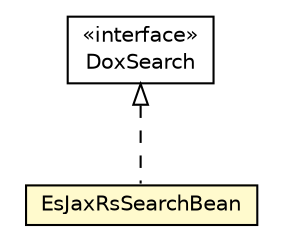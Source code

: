 #!/usr/local/bin/dot
#
# Class diagram 
# Generated by UMLGraph version R5_6-24-gf6e263 (http://www.umlgraph.org/)
#

digraph G {
	edge [fontname="Helvetica",fontsize=10,labelfontname="Helvetica",labelfontsize=10];
	node [fontname="Helvetica",fontsize=10,shape=plaintext];
	nodesep=0.25;
	ranksep=0.5;
	// net.trajano.doxdb.ejb.DoxSearch
	c1354 [label=<<table title="net.trajano.doxdb.ejb.DoxSearch" border="0" cellborder="1" cellspacing="0" cellpadding="2" port="p" href="./DoxSearch.html">
		<tr><td><table border="0" cellspacing="0" cellpadding="1">
<tr><td align="center" balign="center"> &#171;interface&#187; </td></tr>
<tr><td align="center" balign="center"> DoxSearch </td></tr>
		</table></td></tr>
		</table>>, URL="./DoxSearch.html", fontname="Helvetica", fontcolor="black", fontsize=10.0];
	// net.trajano.doxdb.ejb.EsJaxRsSearchBean
	c1356 [label=<<table title="net.trajano.doxdb.ejb.EsJaxRsSearchBean" border="0" cellborder="1" cellspacing="0" cellpadding="2" port="p" bgcolor="lemonChiffon" href="./EsJaxRsSearchBean.html">
		<tr><td><table border="0" cellspacing="0" cellpadding="1">
<tr><td align="center" balign="center"> EsJaxRsSearchBean </td></tr>
		</table></td></tr>
		</table>>, URL="./EsJaxRsSearchBean.html", fontname="Helvetica", fontcolor="black", fontsize=10.0];
	//net.trajano.doxdb.ejb.EsJaxRsSearchBean implements net.trajano.doxdb.ejb.DoxSearch
	c1354:p -> c1356:p [dir=back,arrowtail=empty,style=dashed];
}

